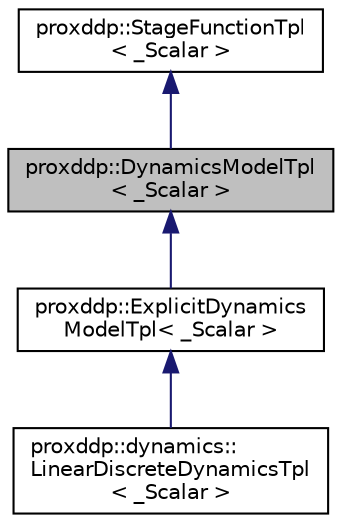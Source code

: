 digraph "proxddp::DynamicsModelTpl&lt; _Scalar &gt;"
{
 // LATEX_PDF_SIZE
  bgcolor="transparent";
  edge [fontname="Helvetica",fontsize="10",labelfontname="Helvetica",labelfontsize="10"];
  node [fontname="Helvetica",fontsize="10",shape=record];
  Node1 [label="proxddp::DynamicsModelTpl\l\< _Scalar \>",height=0.2,width=0.4,color="black", fillcolor="grey75", style="filled", fontcolor="black",tooltip="Dynamics model: describes system dynamics through an implicit relation ."];
  Node2 -> Node1 [dir="back",color="midnightblue",fontsize="10",style="solid",fontname="Helvetica"];
  Node2 [label="proxddp::StageFunctionTpl\l\< _Scalar \>",height=0.2,width=0.4,color="black",URL="$structproxddp_1_1StageFunctionTpl.html",tooltip="Class representing ternary functions ."];
  Node1 -> Node3 [dir="back",color="midnightblue",fontsize="10",style="solid",fontname="Helvetica"];
  Node3 [label="proxddp::ExplicitDynamics\lModelTpl\< _Scalar \>",height=0.2,width=0.4,color="black",URL="$structproxddp_1_1ExplicitDynamicsModelTpl.html",tooltip="Explicit forward dynamics model ."];
  Node3 -> Node4 [dir="back",color="midnightblue",fontsize="10",style="solid",fontname="Helvetica"];
  Node4 [label="proxddp::dynamics::\lLinearDiscreteDynamicsTpl\l\< _Scalar \>",height=0.2,width=0.4,color="black",URL="$structproxddp_1_1dynamics_1_1LinearDiscreteDynamicsTpl.html",tooltip="Discrete explicit linear dynamics."];
}
